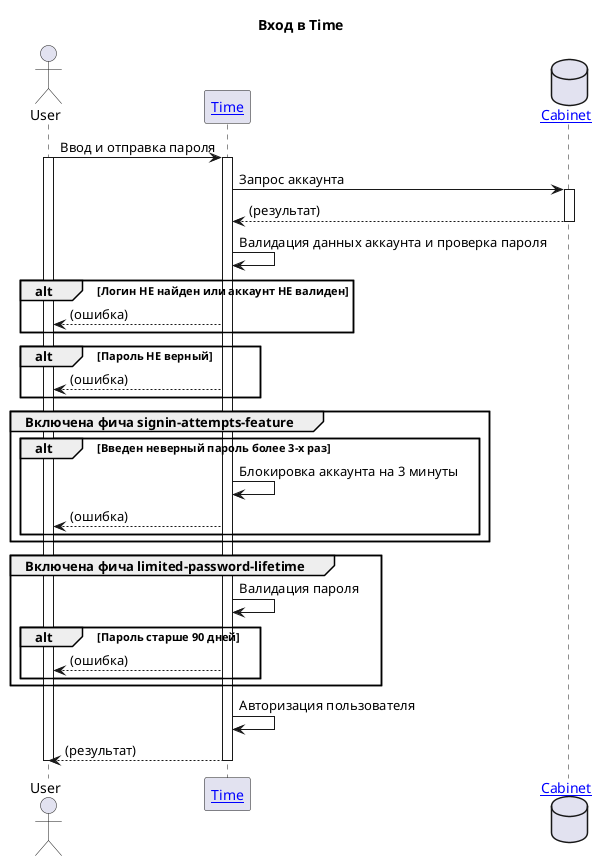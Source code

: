 @startuml
title Вход в Time

actor User
participant "[[/architect/components/applications.time Time]]" as Time
database "[[/architect/components/db.cabinet Cabinet]]" as Cabinet

User -> Time ++ : Ввод и отправка пароля
activate User
Time -> Cabinet ++ : Запрос аккаунта
return (результат)

Time -> Time : Валидация данных аккаунта и проверка пароля

alt Логин НЕ найден или аккаунт НЕ валиден
User <-- Time : (ошибка)
end alt

alt Пароль НЕ верный
User <-- Time : (ошибка)
end alt

group Включена фича signin-attempts-feature
alt Введен неверный пароль более 3-х раз
Time -> Time : Блокировка аккаунта на 3 минуты
User <-- Time : (ошибка)
end alt
end group

group Включена фича limited-password-lifetime
Time -> Time : Валидация пароля
alt Пароль старше 90 дней
User <-- Time : (ошибка)
end alt
end group

Time -> Time : Авторизация пользователя

return (результат)
deactivate User

@enduml